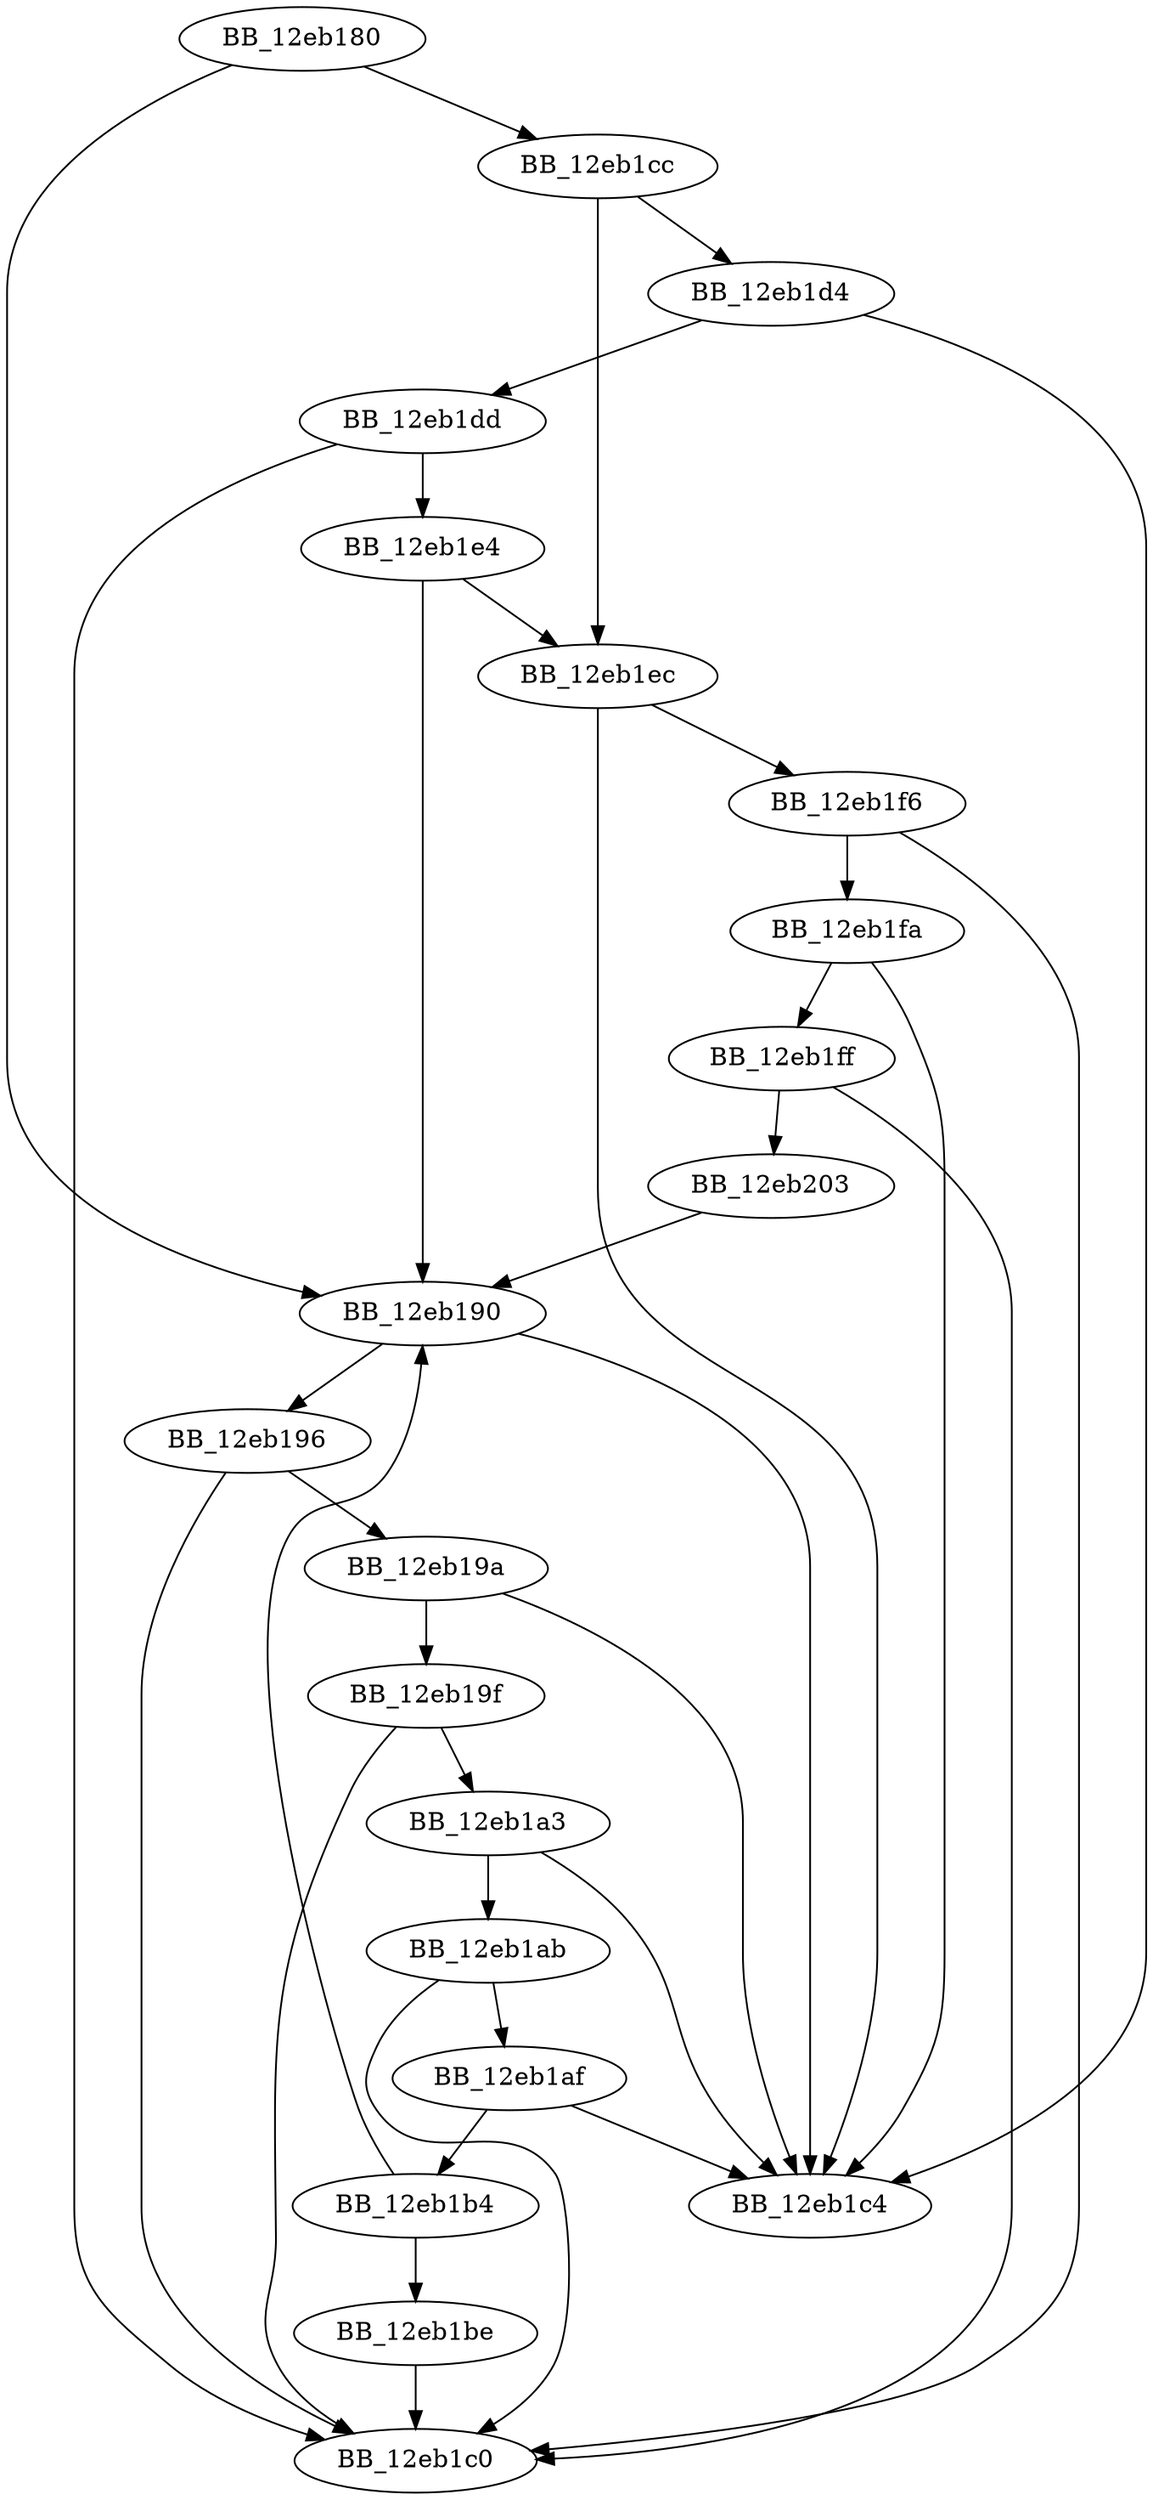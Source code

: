 DiGraph _strcmp{
BB_12eb180->BB_12eb190
BB_12eb180->BB_12eb1cc
BB_12eb190->BB_12eb196
BB_12eb190->BB_12eb1c4
BB_12eb196->BB_12eb19a
BB_12eb196->BB_12eb1c0
BB_12eb19a->BB_12eb19f
BB_12eb19a->BB_12eb1c4
BB_12eb19f->BB_12eb1a3
BB_12eb19f->BB_12eb1c0
BB_12eb1a3->BB_12eb1ab
BB_12eb1a3->BB_12eb1c4
BB_12eb1ab->BB_12eb1af
BB_12eb1ab->BB_12eb1c0
BB_12eb1af->BB_12eb1b4
BB_12eb1af->BB_12eb1c4
BB_12eb1b4->BB_12eb190
BB_12eb1b4->BB_12eb1be
BB_12eb1be->BB_12eb1c0
BB_12eb1cc->BB_12eb1d4
BB_12eb1cc->BB_12eb1ec
BB_12eb1d4->BB_12eb1c4
BB_12eb1d4->BB_12eb1dd
BB_12eb1dd->BB_12eb1c0
BB_12eb1dd->BB_12eb1e4
BB_12eb1e4->BB_12eb190
BB_12eb1e4->BB_12eb1ec
BB_12eb1ec->BB_12eb1c4
BB_12eb1ec->BB_12eb1f6
BB_12eb1f6->BB_12eb1c0
BB_12eb1f6->BB_12eb1fa
BB_12eb1fa->BB_12eb1c4
BB_12eb1fa->BB_12eb1ff
BB_12eb1ff->BB_12eb1c0
BB_12eb1ff->BB_12eb203
BB_12eb203->BB_12eb190
}
